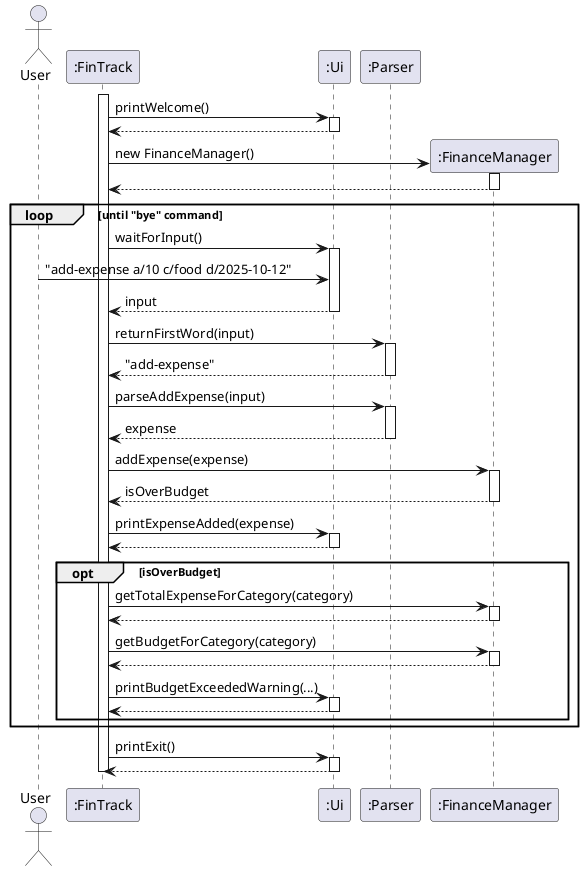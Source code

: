 @startuml
actor User
participant ":FinTrack" as FT
participant ":Ui" as UI
participant ":Parser" as P
participant ":FinanceManager" as FM

activate FT
FT -> UI: printWelcome()
activate UI
UI --> FT
deactivate UI

create FM
FT -> FM: new FinanceManager()
activate FM
FM --> FT
deactivate FM

loop until "bye" command
    FT -> UI: waitForInput()
    activate UI
    User -> UI: "add-expense a/10 c/food d/2025-10-12"
    UI --> FT: input
    deactivate UI

    FT -> P: returnFirstWord(input)
    activate P
    P --> FT: "add-expense"
    deactivate P

    FT -> P: parseAddExpense(input)
    activate P
    P --> FT: expense
    deactivate P

    FT -> FM: addExpense(expense)
    activate FM
    FM --> FT: isOverBudget
    deactivate FM

    FT -> UI: printExpenseAdded(expense)
    activate UI
    UI --> FT
    deactivate UI

    opt isOverBudget
        FT -> FM: getTotalExpenseForCategory(category)
        activate FM
        FM --> FT
        deactivate FM

        FT -> FM: getBudgetForCategory(category)
        activate FM
        FM --> FT
        deactivate FM

        FT -> UI: printBudgetExceededWarning(...)
        activate UI
        UI --> FT
        deactivate UI
    end
end

FT -> UI: printExit()
activate UI
UI --> FT
deactivate UI

deactivate FT
@enduml